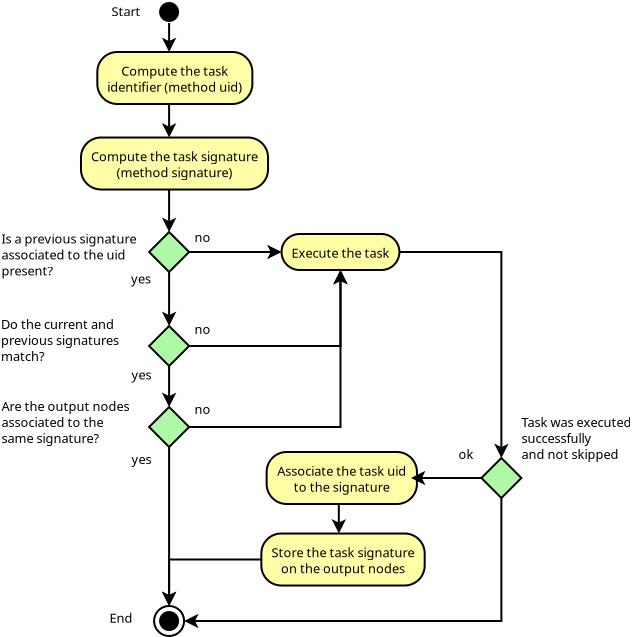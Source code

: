 <?xml version="1.0" encoding="UTF-8"?>
<dia:diagram xmlns:dia="http://www.lysator.liu.se/~alla/dia/">
  <dia:layer name="Fondo" visible="true" active="true">
	<dia:object type="UML - State Term" version="0" id="O0">
	  <dia:attribute name="obj_pos">
		<dia:point val="10.836,-1.35"/>
	  </dia:attribute>
	  <dia:attribute name="obj_bb">
		<dia:rectangle val="10.786,-1.4;11.886,-0.3"/>
	  </dia:attribute>
	  <dia:attribute name="meta">
		<dia:composite type="dict"/>
	  </dia:attribute>
	  <dia:attribute name="elem_corner">
		<dia:point val="10.836,-1.35"/>
	  </dia:attribute>
	  <dia:attribute name="elem_width">
		<dia:real val="1"/>
	  </dia:attribute>
	  <dia:attribute name="elem_height">
		<dia:real val="1"/>
	  </dia:attribute>
	  <dia:attribute name="line_colour">
		<dia:color val="#000000"/>
	  </dia:attribute>
	  <dia:attribute name="fill_colour">
		<dia:color val="#ffffff"/>
	  </dia:attribute>
	  <dia:attribute name="is_final">
		<dia:boolean val="false"/>
	  </dia:attribute>
	</dia:object>
	<dia:object type="UML - State Term" version="0" id="O1">
	  <dia:attribute name="obj_pos">
		<dia:point val="10.586,28.85"/>
	  </dia:attribute>
	  <dia:attribute name="obj_bb">
		<dia:rectangle val="10.536,28.8;12.136,30.4"/>
	  </dia:attribute>
	  <dia:attribute name="meta">
		<dia:composite type="dict"/>
	  </dia:attribute>
	  <dia:attribute name="elem_corner">
		<dia:point val="10.586,28.85"/>
	  </dia:attribute>
	  <dia:attribute name="elem_width">
		<dia:real val="1.5"/>
	  </dia:attribute>
	  <dia:attribute name="elem_height">
		<dia:real val="1.5"/>
	  </dia:attribute>
	  <dia:attribute name="line_colour">
		<dia:color val="#000000"/>
	  </dia:attribute>
	  <dia:attribute name="fill_colour">
		<dia:color val="#ffffff"/>
	  </dia:attribute>
	  <dia:attribute name="is_final">
		<dia:boolean val="true"/>
	  </dia:attribute>
	</dia:object>
	<dia:object type="UML - Activity" version="0" id="O2">
	  <dia:attribute name="obj_pos">
		<dia:point val="16.959,10.25"/>
	  </dia:attribute>
	  <dia:attribute name="obj_bb">
		<dia:rectangle val="16.909,10.2;22.734,12.1"/>
	  </dia:attribute>
	  <dia:attribute name="meta">
		<dia:composite type="dict"/>
	  </dia:attribute>
	  <dia:attribute name="elem_corner">
		<dia:point val="16.959,10.25"/>
	  </dia:attribute>
	  <dia:attribute name="elem_width">
		<dia:real val="5.725"/>
	  </dia:attribute>
	  <dia:attribute name="elem_height">
		<dia:real val="1.8"/>
	  </dia:attribute>
	  <dia:attribute name="line_colour">
		<dia:color val="#000000"/>
	  </dia:attribute>
	  <dia:attribute name="fill_colour">
		<dia:color val="#fffea6"/>
	  </dia:attribute>
	  <dia:attribute name="text">
		<dia:composite type="text">
		  <dia:attribute name="string">
			<dia:string>#Execute the task#</dia:string>
		  </dia:attribute>
		  <dia:attribute name="font">
			<dia:font family="sans" style="0" name="Helvetica"/>
		  </dia:attribute>
		  <dia:attribute name="height">
			<dia:real val="0.8"/>
		  </dia:attribute>
		  <dia:attribute name="pos">
			<dia:point val="19.822,11.33"/>
		  </dia:attribute>
		  <dia:attribute name="color">
			<dia:color val="#000000"/>
		  </dia:attribute>
		  <dia:attribute name="alignment">
			<dia:enum val="1"/>
		  </dia:attribute>
		</dia:composite>
	  </dia:attribute>
	</dia:object>
	<dia:object type="UML - Branch" version="0" id="O3">
	  <dia:attribute name="obj_pos">
		<dia:point val="10.336,10.15"/>
	  </dia:attribute>
	  <dia:attribute name="obj_bb">
		<dia:rectangle val="10.265,10.079;12.407,12.221"/>
	  </dia:attribute>
	  <dia:attribute name="meta">
		<dia:composite type="dict"/>
	  </dia:attribute>
	  <dia:attribute name="elem_corner">
		<dia:point val="10.336,10.15"/>
	  </dia:attribute>
	  <dia:attribute name="elem_width">
		<dia:real val="2"/>
	  </dia:attribute>
	  <dia:attribute name="elem_height">
		<dia:real val="2"/>
	  </dia:attribute>
	  <dia:attribute name="line_colour">
		<dia:color val="#000000"/>
	  </dia:attribute>
	  <dia:attribute name="fill_colour">
		<dia:color val="#aef9a5"/>
	  </dia:attribute>
	</dia:object>
	<dia:object type="Standard - Text" version="1" id="O4">
	  <dia:attribute name="obj_pos">
		<dia:point val="12.6,10.65"/>
	  </dia:attribute>
	  <dia:attribute name="obj_bb">
		<dia:rectangle val="12.6,10.07;13.31,10.787"/>
	  </dia:attribute>
	  <dia:attribute name="text">
		<dia:composite type="text">
		  <dia:attribute name="string">
			<dia:string>#no#</dia:string>
		  </dia:attribute>
		  <dia:attribute name="font">
			<dia:font family="sans" style="0" name="Helvetica"/>
		  </dia:attribute>
		  <dia:attribute name="height">
			<dia:real val="0.8"/>
		  </dia:attribute>
		  <dia:attribute name="pos">
			<dia:point val="12.6,10.65"/>
		  </dia:attribute>
		  <dia:attribute name="color">
			<dia:color val="#000000"/>
		  </dia:attribute>
		  <dia:attribute name="alignment">
			<dia:enum val="0"/>
		  </dia:attribute>
		</dia:composite>
	  </dia:attribute>
	  <dia:attribute name="valign">
		<dia:enum val="3"/>
	  </dia:attribute>
	</dia:object>
	<dia:object type="UML - Branch" version="0" id="O5">
	  <dia:attribute name="obj_pos">
		<dia:point val="10.336,14.85"/>
	  </dia:attribute>
	  <dia:attribute name="obj_bb">
		<dia:rectangle val="10.265,14.779;12.407,16.921"/>
	  </dia:attribute>
	  <dia:attribute name="meta">
		<dia:composite type="dict"/>
	  </dia:attribute>
	  <dia:attribute name="elem_corner">
		<dia:point val="10.336,14.85"/>
	  </dia:attribute>
	  <dia:attribute name="elem_width">
		<dia:real val="2"/>
	  </dia:attribute>
	  <dia:attribute name="elem_height">
		<dia:real val="2"/>
	  </dia:attribute>
	  <dia:attribute name="line_colour">
		<dia:color val="#000000"/>
	  </dia:attribute>
	  <dia:attribute name="fill_colour">
		<dia:color val="#aef9a5"/>
	  </dia:attribute>
	</dia:object>
	<dia:object type="Standard - Text" version="1" id="O6">
	  <dia:attribute name="obj_pos">
		<dia:point val="2.931,15"/>
	  </dia:attribute>
	  <dia:attribute name="obj_bb">
		<dia:rectangle val="2.931,14.42;8.471,16.738"/>
	  </dia:attribute>
	  <dia:attribute name="text">
		<dia:composite type="text">
		  <dia:attribute name="string">
			<dia:string>#Do the current and
previous signatures
match?#</dia:string>
		  </dia:attribute>
		  <dia:attribute name="font">
			<dia:font family="sans" style="0" name="Helvetica"/>
		  </dia:attribute>
		  <dia:attribute name="height">
			<dia:real val="0.8"/>
		  </dia:attribute>
		  <dia:attribute name="pos">
			<dia:point val="2.931,15"/>
		  </dia:attribute>
		  <dia:attribute name="color">
			<dia:color val="#000000"/>
		  </dia:attribute>
		  <dia:attribute name="alignment">
			<dia:enum val="0"/>
		  </dia:attribute>
		</dia:composite>
	  </dia:attribute>
	  <dia:attribute name="valign">
		<dia:enum val="3"/>
	  </dia:attribute>
	</dia:object>
	<dia:object type="Standard - Text" version="1" id="O7">
	  <dia:attribute name="obj_pos">
		<dia:point val="12.6,15.25"/>
	  </dia:attribute>
	  <dia:attribute name="obj_bb">
		<dia:rectangle val="12.6,14.67;13.31,15.387"/>
	  </dia:attribute>
	  <dia:attribute name="text">
		<dia:composite type="text">
		  <dia:attribute name="string">
			<dia:string>#no#</dia:string>
		  </dia:attribute>
		  <dia:attribute name="font">
			<dia:font family="sans" style="0" name="Helvetica"/>
		  </dia:attribute>
		  <dia:attribute name="height">
			<dia:real val="0.8"/>
		  </dia:attribute>
		  <dia:attribute name="pos">
			<dia:point val="12.6,15.25"/>
		  </dia:attribute>
		  <dia:attribute name="color">
			<dia:color val="#000000"/>
		  </dia:attribute>
		  <dia:attribute name="alignment">
			<dia:enum val="0"/>
		  </dia:attribute>
		</dia:composite>
	  </dia:attribute>
	  <dia:attribute name="valign">
		<dia:enum val="3"/>
	  </dia:attribute>
	</dia:object>
	<dia:object type="UML - Activity" version="0" id="O8">
	  <dia:attribute name="obj_pos">
		<dia:point val="16.213,21.15"/>
	  </dia:attribute>
	  <dia:attribute name="obj_bb">
		<dia:rectangle val="16.163,21.1;23.481,23.8"/>
	  </dia:attribute>
	  <dia:attribute name="meta">
		<dia:composite type="dict"/>
	  </dia:attribute>
	  <dia:attribute name="elem_corner">
		<dia:point val="16.213,21.15"/>
	  </dia:attribute>
	  <dia:attribute name="elem_width">
		<dia:real val="7.217"/>
	  </dia:attribute>
	  <dia:attribute name="elem_height">
		<dia:real val="2.6"/>
	  </dia:attribute>
	  <dia:attribute name="line_colour">
		<dia:color val="#000000"/>
	  </dia:attribute>
	  <dia:attribute name="fill_colour">
		<dia:color val="#fffea6"/>
	  </dia:attribute>
	  <dia:attribute name="text">
		<dia:composite type="text">
		  <dia:attribute name="string">
			<dia:string>#Associate the task uid
to the signature#</dia:string>
		  </dia:attribute>
		  <dia:attribute name="font">
			<dia:font family="sans" style="0" name="Helvetica"/>
		  </dia:attribute>
		  <dia:attribute name="height">
			<dia:real val="0.8"/>
		  </dia:attribute>
		  <dia:attribute name="pos">
			<dia:point val="19.822,22.23"/>
		  </dia:attribute>
		  <dia:attribute name="color">
			<dia:color val="#000000"/>
		  </dia:attribute>
		  <dia:attribute name="alignment">
			<dia:enum val="1"/>
		  </dia:attribute>
		</dia:composite>
	  </dia:attribute>
	</dia:object>
	<dia:object type="UML - Activity" version="0" id="O9">
	  <dia:attribute name="obj_pos">
		<dia:point val="7.747,1.15"/>
	  </dia:attribute>
	  <dia:attribute name="obj_bb">
		<dia:rectangle val="7.697,1.1;14.975,3.8"/>
	  </dia:attribute>
	  <dia:attribute name="meta">
		<dia:composite type="dict"/>
	  </dia:attribute>
	  <dia:attribute name="elem_corner">
		<dia:point val="7.747,1.15"/>
	  </dia:attribute>
	  <dia:attribute name="elem_width">
		<dia:real val="7.178"/>
	  </dia:attribute>
	  <dia:attribute name="elem_height">
		<dia:real val="2.6"/>
	  </dia:attribute>
	  <dia:attribute name="line_colour">
		<dia:color val="#000000"/>
	  </dia:attribute>
	  <dia:attribute name="fill_colour">
		<dia:color val="#fffea6"/>
	  </dia:attribute>
	  <dia:attribute name="text">
		<dia:composite type="text">
		  <dia:attribute name="string">
			<dia:string>#Compute the task
identifier (method uid)#</dia:string>
		  </dia:attribute>
		  <dia:attribute name="font">
			<dia:font family="sans" style="0" name="Helvetica"/>
		  </dia:attribute>
		  <dia:attribute name="height">
			<dia:real val="0.8"/>
		  </dia:attribute>
		  <dia:attribute name="pos">
			<dia:point val="11.336,2.23"/>
		  </dia:attribute>
		  <dia:attribute name="color">
			<dia:color val="#000000"/>
		  </dia:attribute>
		  <dia:attribute name="alignment">
			<dia:enum val="1"/>
		  </dia:attribute>
		</dia:composite>
	  </dia:attribute>
	</dia:object>
	<dia:object type="Standard - Text" version="1" id="O10">
	  <dia:attribute name="obj_pos">
		<dia:point val="28.95,19.9"/>
	  </dia:attribute>
	  <dia:attribute name="obj_bb">
		<dia:rectangle val="28.95,19.32;34.35,21.637"/>
	  </dia:attribute>
	  <dia:attribute name="text">
		<dia:composite type="text">
		  <dia:attribute name="string">
			<dia:string>#Task was executed
successfully
and not skipped#</dia:string>
		  </dia:attribute>
		  <dia:attribute name="font">
			<dia:font family="sans" style="0" name="Helvetica"/>
		  </dia:attribute>
		  <dia:attribute name="height">
			<dia:real val="0.8"/>
		  </dia:attribute>
		  <dia:attribute name="pos">
			<dia:point val="28.95,19.9"/>
		  </dia:attribute>
		  <dia:attribute name="color">
			<dia:color val="#000000"/>
		  </dia:attribute>
		  <dia:attribute name="alignment">
			<dia:enum val="0"/>
		  </dia:attribute>
		</dia:composite>
	  </dia:attribute>
	  <dia:attribute name="valign">
		<dia:enum val="3"/>
	  </dia:attribute>
	</dia:object>
	<dia:object type="UML - Branch" version="0" id="O11">
	  <dia:attribute name="obj_pos">
		<dia:point val="26.95,21.45"/>
	  </dia:attribute>
	  <dia:attribute name="obj_bb">
		<dia:rectangle val="26.879,21.379;29.021,23.521"/>
	  </dia:attribute>
	  <dia:attribute name="meta">
		<dia:composite type="dict"/>
	  </dia:attribute>
	  <dia:attribute name="elem_corner">
		<dia:point val="26.95,21.45"/>
	  </dia:attribute>
	  <dia:attribute name="elem_width">
		<dia:real val="2"/>
	  </dia:attribute>
	  <dia:attribute name="elem_height">
		<dia:real val="2"/>
	  </dia:attribute>
	  <dia:attribute name="line_colour">
		<dia:color val="#000000"/>
	  </dia:attribute>
	  <dia:attribute name="fill_colour">
		<dia:color val="#aef9a5"/>
	  </dia:attribute>
	</dia:object>
	<dia:object type="UML - Activity" version="0" id="O12">
	  <dia:attribute name="obj_pos">
		<dia:point val="6.93,5.425"/>
	  </dia:attribute>
	  <dia:attribute name="obj_bb">
		<dia:rectangle val="6.88,5.375;15.793,8.075"/>
	  </dia:attribute>
	  <dia:attribute name="meta">
		<dia:composite type="dict"/>
	  </dia:attribute>
	  <dia:attribute name="elem_corner">
		<dia:point val="6.93,5.425"/>
	  </dia:attribute>
	  <dia:attribute name="elem_width">
		<dia:real val="8.812"/>
	  </dia:attribute>
	  <dia:attribute name="elem_height">
		<dia:real val="2.6"/>
	  </dia:attribute>
	  <dia:attribute name="line_colour">
		<dia:color val="#000000"/>
	  </dia:attribute>
	  <dia:attribute name="fill_colour">
		<dia:color val="#fffea6"/>
	  </dia:attribute>
	  <dia:attribute name="text">
		<dia:composite type="text">
		  <dia:attribute name="string">
			<dia:string>#Compute the task signature
(method signature)#</dia:string>
		  </dia:attribute>
		  <dia:attribute name="font">
			<dia:font family="sans" style="0" name="Helvetica"/>
		  </dia:attribute>
		  <dia:attribute name="height">
			<dia:real val="0.8"/>
		  </dia:attribute>
		  <dia:attribute name="pos">
			<dia:point val="11.336,6.505"/>
		  </dia:attribute>
		  <dia:attribute name="color">
			<dia:color val="#000000"/>
		  </dia:attribute>
		  <dia:attribute name="alignment">
			<dia:enum val="1"/>
		  </dia:attribute>
		</dia:composite>
	  </dia:attribute>
	</dia:object>
	<dia:object type="Standard - Line" version="0" id="O13">
	  <dia:attribute name="obj_pos">
		<dia:point val="11.336,3.75"/>
	  </dia:attribute>
	  <dia:attribute name="obj_bb">
		<dia:rectangle val="10.974,3.7;11.698,5.537"/>
	  </dia:attribute>
	  <dia:attribute name="conn_endpoints">
		<dia:point val="11.336,3.75"/>
		<dia:point val="11.336,5.425"/>
	  </dia:attribute>
	  <dia:attribute name="numcp">
		<dia:int val="1"/>
	  </dia:attribute>
	  <dia:attribute name="end_arrow">
		<dia:enum val="22"/>
	  </dia:attribute>
	  <dia:attribute name="end_arrow_length">
		<dia:real val="0.5"/>
	  </dia:attribute>
	  <dia:attribute name="end_arrow_width">
		<dia:real val="0.5"/>
	  </dia:attribute>
	  <dia:connections>
		<dia:connection handle="0" to="O9" connection="6"/>
		<dia:connection handle="1" to="O12" connection="1"/>
	  </dia:connections>
	</dia:object>
	<dia:object type="Standard - Line" version="0" id="O14">
	  <dia:attribute name="obj_pos">
		<dia:point val="11.336,8.025"/>
	  </dia:attribute>
	  <dia:attribute name="obj_bb">
		<dia:rectangle val="10.974,7.975;11.698,10.262"/>
	  </dia:attribute>
	  <dia:attribute name="conn_endpoints">
		<dia:point val="11.336,8.025"/>
		<dia:point val="11.336,10.15"/>
	  </dia:attribute>
	  <dia:attribute name="numcp">
		<dia:int val="1"/>
	  </dia:attribute>
	  <dia:attribute name="end_arrow">
		<dia:enum val="22"/>
	  </dia:attribute>
	  <dia:attribute name="end_arrow_length">
		<dia:real val="0.5"/>
	  </dia:attribute>
	  <dia:attribute name="end_arrow_width">
		<dia:real val="0.5"/>
	  </dia:attribute>
	  <dia:connections>
		<dia:connection handle="0" to="O12" connection="6"/>
		<dia:connection handle="1" to="O3" connection="1"/>
	  </dia:connections>
	</dia:object>
	<dia:object type="Standard - Line" version="0" id="O15">
	  <dia:attribute name="obj_pos">
		<dia:point val="12.336,11.15"/>
	  </dia:attribute>
	  <dia:attribute name="obj_bb">
		<dia:rectangle val="12.286,10.788;17.071,11.512"/>
	  </dia:attribute>
	  <dia:attribute name="conn_endpoints">
		<dia:point val="12.336,11.15"/>
		<dia:point val="16.959,11.15"/>
	  </dia:attribute>
	  <dia:attribute name="numcp">
		<dia:int val="1"/>
	  </dia:attribute>
	  <dia:attribute name="end_arrow">
		<dia:enum val="22"/>
	  </dia:attribute>
	  <dia:attribute name="end_arrow_length">
		<dia:real val="0.5"/>
	  </dia:attribute>
	  <dia:attribute name="end_arrow_width">
		<dia:real val="0.5"/>
	  </dia:attribute>
	  <dia:connections>
		<dia:connection handle="0" to="O3" connection="2"/>
		<dia:connection handle="1" to="O2" connection="3"/>
	  </dia:connections>
	</dia:object>
	<dia:object type="Standard - Line" version="0" id="O16">
	  <dia:attribute name="obj_pos">
		<dia:point val="11.336,12.15"/>
	  </dia:attribute>
	  <dia:attribute name="obj_bb">
		<dia:rectangle val="10.974,12.1;11.698,14.962"/>
	  </dia:attribute>
	  <dia:attribute name="conn_endpoints">
		<dia:point val="11.336,12.15"/>
		<dia:point val="11.336,14.85"/>
	  </dia:attribute>
	  <dia:attribute name="numcp">
		<dia:int val="1"/>
	  </dia:attribute>
	  <dia:attribute name="end_arrow">
		<dia:enum val="22"/>
	  </dia:attribute>
	  <dia:attribute name="end_arrow_length">
		<dia:real val="0.5"/>
	  </dia:attribute>
	  <dia:attribute name="end_arrow_width">
		<dia:real val="0.5"/>
	  </dia:attribute>
	  <dia:connections>
		<dia:connection handle="0" to="O3" connection="3"/>
		<dia:connection handle="1" to="O5" connection="1"/>
	  </dia:connections>
	</dia:object>
	<dia:object type="Standard - ZigZagLine" version="1" id="O17">
	  <dia:attribute name="obj_pos">
		<dia:point val="12.336,15.85"/>
	  </dia:attribute>
	  <dia:attribute name="obj_bb">
		<dia:rectangle val="12.286,11.938;20.184,15.9"/>
	  </dia:attribute>
	  <dia:attribute name="orth_points">
		<dia:point val="12.336,15.85"/>
		<dia:point val="19.822,15.85"/>
		<dia:point val="19.822,12.05"/>
	  </dia:attribute>
	  <dia:attribute name="orth_orient">
		<dia:enum val="0"/>
		<dia:enum val="1"/>
	  </dia:attribute>
	  <dia:attribute name="autorouting">
		<dia:boolean val="true"/>
	  </dia:attribute>
	  <dia:attribute name="end_arrow">
		<dia:enum val="22"/>
	  </dia:attribute>
	  <dia:attribute name="end_arrow_length">
		<dia:real val="0.5"/>
	  </dia:attribute>
	  <dia:attribute name="end_arrow_width">
		<dia:real val="0.5"/>
	  </dia:attribute>
	  <dia:connections>
		<dia:connection handle="0" to="O5" connection="2"/>
		<dia:connection handle="1" to="O2" connection="6"/>
	  </dia:connections>
	</dia:object>
	<dia:object type="Standard - Text" version="1" id="O18">
	  <dia:attribute name="obj_pos">
		<dia:point val="2.95,10.725"/>
	  </dia:attribute>
	  <dia:attribute name="obj_bb">
		<dia:rectangle val="2.95,10.145;9.377,12.463"/>
	  </dia:attribute>
	  <dia:attribute name="text">
		<dia:composite type="text">
		  <dia:attribute name="string">
			<dia:string>#Is a previous signature
associated to the uid
present?#</dia:string>
		  </dia:attribute>
		  <dia:attribute name="font">
			<dia:font family="sans" style="0" name="Helvetica"/>
		  </dia:attribute>
		  <dia:attribute name="height">
			<dia:real val="0.8"/>
		  </dia:attribute>
		  <dia:attribute name="pos">
			<dia:point val="2.95,10.725"/>
		  </dia:attribute>
		  <dia:attribute name="color">
			<dia:color val="#000000"/>
		  </dia:attribute>
		  <dia:attribute name="alignment">
			<dia:enum val="0"/>
		  </dia:attribute>
		</dia:composite>
	  </dia:attribute>
	  <dia:attribute name="valign">
		<dia:enum val="3"/>
	  </dia:attribute>
	</dia:object>
	<dia:object type="UML - Branch" version="0" id="O19">
	  <dia:attribute name="obj_pos">
		<dia:point val="10.336,18.9"/>
	  </dia:attribute>
	  <dia:attribute name="obj_bb">
		<dia:rectangle val="10.265,18.829;12.407,20.971"/>
	  </dia:attribute>
	  <dia:attribute name="meta">
		<dia:composite type="dict"/>
	  </dia:attribute>
	  <dia:attribute name="elem_corner">
		<dia:point val="10.336,18.9"/>
	  </dia:attribute>
	  <dia:attribute name="elem_width">
		<dia:real val="2"/>
	  </dia:attribute>
	  <dia:attribute name="elem_height">
		<dia:real val="2"/>
	  </dia:attribute>
	  <dia:attribute name="line_colour">
		<dia:color val="#000000"/>
	  </dia:attribute>
	  <dia:attribute name="fill_colour">
		<dia:color val="#aef9a5"/>
	  </dia:attribute>
	</dia:object>
	<dia:object type="Standard - Line" version="0" id="O20">
	  <dia:attribute name="obj_pos">
		<dia:point val="11.336,16.85"/>
	  </dia:attribute>
	  <dia:attribute name="obj_bb">
		<dia:rectangle val="10.974,16.8;11.698,19.012"/>
	  </dia:attribute>
	  <dia:attribute name="conn_endpoints">
		<dia:point val="11.336,16.85"/>
		<dia:point val="11.336,18.9"/>
	  </dia:attribute>
	  <dia:attribute name="numcp">
		<dia:int val="1"/>
	  </dia:attribute>
	  <dia:attribute name="end_arrow">
		<dia:enum val="22"/>
	  </dia:attribute>
	  <dia:attribute name="end_arrow_length">
		<dia:real val="0.5"/>
	  </dia:attribute>
	  <dia:attribute name="end_arrow_width">
		<dia:real val="0.5"/>
	  </dia:attribute>
	  <dia:connections>
		<dia:connection handle="0" to="O5" connection="3"/>
		<dia:connection handle="1" to="O19" connection="1"/>
	  </dia:connections>
	</dia:object>
	<dia:object type="Standard - Text" version="1" id="O21">
	  <dia:attribute name="obj_pos">
		<dia:point val="2.95,19.1"/>
	  </dia:attribute>
	  <dia:attribute name="obj_bb">
		<dia:rectangle val="2.95,18.52;8.88,20.837"/>
	  </dia:attribute>
	  <dia:attribute name="text">
		<dia:composite type="text">
		  <dia:attribute name="string">
			<dia:string>#Are the output nodes
associated to the
same signature?#</dia:string>
		  </dia:attribute>
		  <dia:attribute name="font">
			<dia:font family="sans" style="0" name="Helvetica"/>
		  </dia:attribute>
		  <dia:attribute name="height">
			<dia:real val="0.8"/>
		  </dia:attribute>
		  <dia:attribute name="pos">
			<dia:point val="2.95,19.1"/>
		  </dia:attribute>
		  <dia:attribute name="color">
			<dia:color val="#000000"/>
		  </dia:attribute>
		  <dia:attribute name="alignment">
			<dia:enum val="0"/>
		  </dia:attribute>
		</dia:composite>
	  </dia:attribute>
	  <dia:attribute name="valign">
		<dia:enum val="3"/>
	  </dia:attribute>
	</dia:object>
	<dia:object type="Standard - ZigZagLine" version="1" id="O22">
	  <dia:attribute name="obj_pos">
		<dia:point val="27.95,23.45"/>
	  </dia:attribute>
	  <dia:attribute name="obj_bb">
		<dia:rectangle val="11.974,23.4;28,29.962"/>
	  </dia:attribute>
	  <dia:attribute name="orth_points">
		<dia:point val="27.95,23.45"/>
		<dia:point val="27.95,29.6"/>
		<dia:point val="12.086,29.6"/>
	  </dia:attribute>
	  <dia:attribute name="orth_orient">
		<dia:enum val="1"/>
		<dia:enum val="0"/>
	  </dia:attribute>
	  <dia:attribute name="autorouting">
		<dia:boolean val="true"/>
	  </dia:attribute>
	  <dia:attribute name="end_arrow">
		<dia:enum val="22"/>
	  </dia:attribute>
	  <dia:attribute name="end_arrow_length">
		<dia:real val="0.5"/>
	  </dia:attribute>
	  <dia:attribute name="end_arrow_width">
		<dia:real val="0.5"/>
	  </dia:attribute>
	  <dia:connections>
		<dia:connection handle="0" to="O11" connection="3"/>
		<dia:connection handle="1" to="O1" connection="4"/>
	  </dia:connections>
	</dia:object>
	<dia:object type="Standard - ZigZagLine" version="1" id="O23">
	  <dia:attribute name="obj_pos">
		<dia:point val="22.684,11.15"/>
	  </dia:attribute>
	  <dia:attribute name="obj_bb">
		<dia:rectangle val="22.634,11.1;28.312,21.562"/>
	  </dia:attribute>
	  <dia:attribute name="orth_points">
		<dia:point val="22.684,11.15"/>
		<dia:point val="27.95,11.15"/>
		<dia:point val="27.95,21.45"/>
	  </dia:attribute>
	  <dia:attribute name="orth_orient">
		<dia:enum val="0"/>
		<dia:enum val="1"/>
	  </dia:attribute>
	  <dia:attribute name="autorouting">
		<dia:boolean val="true"/>
	  </dia:attribute>
	  <dia:attribute name="end_arrow">
		<dia:enum val="22"/>
	  </dia:attribute>
	  <dia:attribute name="end_arrow_length">
		<dia:real val="0.5"/>
	  </dia:attribute>
	  <dia:attribute name="end_arrow_width">
		<dia:real val="0.5"/>
	  </dia:attribute>
	  <dia:connections>
		<dia:connection handle="0" to="O2" connection="4"/>
		<dia:connection handle="1" to="O11" connection="1"/>
	  </dia:connections>
	</dia:object>
	<dia:object type="Standard - ZigZagLine" version="1" id="O24">
	  <dia:attribute name="obj_pos">
		<dia:point val="12.336,19.9"/>
	  </dia:attribute>
	  <dia:attribute name="obj_bb">
		<dia:rectangle val="12.286,11.938;20.184,19.95"/>
	  </dia:attribute>
	  <dia:attribute name="orth_points">
		<dia:point val="12.336,19.9"/>
		<dia:point val="19.822,19.9"/>
		<dia:point val="19.822,12.05"/>
	  </dia:attribute>
	  <dia:attribute name="orth_orient">
		<dia:enum val="0"/>
		<dia:enum val="1"/>
	  </dia:attribute>
	  <dia:attribute name="autorouting">
		<dia:boolean val="true"/>
	  </dia:attribute>
	  <dia:attribute name="end_arrow">
		<dia:enum val="22"/>
	  </dia:attribute>
	  <dia:attribute name="end_arrow_length">
		<dia:real val="0.5"/>
	  </dia:attribute>
	  <dia:attribute name="end_arrow_width">
		<dia:real val="0.5"/>
	  </dia:attribute>
	  <dia:connections>
		<dia:connection handle="0" to="O19" connection="2"/>
		<dia:connection handle="1" to="O2" connection="6"/>
	  </dia:connections>
	</dia:object>
	<dia:object type="Standard - Text" version="1" id="O25">
	  <dia:attribute name="obj_pos">
		<dia:point val="12.6,19.25"/>
	  </dia:attribute>
	  <dia:attribute name="obj_bb">
		<dia:rectangle val="12.6,18.67;13.31,19.387"/>
	  </dia:attribute>
	  <dia:attribute name="text">
		<dia:composite type="text">
		  <dia:attribute name="string">
			<dia:string>#no#</dia:string>
		  </dia:attribute>
		  <dia:attribute name="font">
			<dia:font family="sans" style="0" name="Helvetica"/>
		  </dia:attribute>
		  <dia:attribute name="height">
			<dia:real val="0.8"/>
		  </dia:attribute>
		  <dia:attribute name="pos">
			<dia:point val="12.6,19.25"/>
		  </dia:attribute>
		  <dia:attribute name="color">
			<dia:color val="#000000"/>
		  </dia:attribute>
		  <dia:attribute name="alignment">
			<dia:enum val="0"/>
		  </dia:attribute>
		</dia:composite>
	  </dia:attribute>
	  <dia:attribute name="valign">
		<dia:enum val="3"/>
	  </dia:attribute>
	</dia:object>
	<dia:object type="Standard - Line" version="0" id="O26">
	  <dia:attribute name="obj_pos">
		<dia:point val="26.95,22.45"/>
	  </dia:attribute>
	  <dia:attribute name="obj_bb">
		<dia:rectangle val="23.319,22.088;27,22.812"/>
	  </dia:attribute>
	  <dia:attribute name="conn_endpoints">
		<dia:point val="26.95,22.45"/>
		<dia:point val="23.431,22.45"/>
	  </dia:attribute>
	  <dia:attribute name="numcp">
		<dia:int val="1"/>
	  </dia:attribute>
	  <dia:attribute name="end_arrow">
		<dia:enum val="22"/>
	  </dia:attribute>
	  <dia:attribute name="end_arrow_length">
		<dia:real val="0.5"/>
	  </dia:attribute>
	  <dia:attribute name="end_arrow_width">
		<dia:real val="0.5"/>
	  </dia:attribute>
	  <dia:connections>
		<dia:connection handle="0" to="O11" connection="0"/>
		<dia:connection handle="1" to="O8" connection="4"/>
	  </dia:connections>
	</dia:object>
	<dia:object type="Standard - Line" version="0" id="O27">
	  <dia:attribute name="obj_pos">
		<dia:point val="11.336,20.9"/>
	  </dia:attribute>
	  <dia:attribute name="obj_bb">
		<dia:rectangle val="10.974,20.85;11.698,28.962"/>
	  </dia:attribute>
	  <dia:attribute name="conn_endpoints">
		<dia:point val="11.336,20.9"/>
		<dia:point val="11.336,28.85"/>
	  </dia:attribute>
	  <dia:attribute name="numcp">
		<dia:int val="1"/>
	  </dia:attribute>
	  <dia:attribute name="end_arrow">
		<dia:enum val="22"/>
	  </dia:attribute>
	  <dia:attribute name="end_arrow_length">
		<dia:real val="0.5"/>
	  </dia:attribute>
	  <dia:attribute name="end_arrow_width">
		<dia:real val="0.5"/>
	  </dia:attribute>
	  <dia:connections>
		<dia:connection handle="0" to="O19" connection="3"/>
		<dia:connection handle="1" to="O1" connection="1"/>
	  </dia:connections>
	</dia:object>
	<dia:object type="Standard - Line" version="0" id="O28">
	  <dia:attribute name="obj_pos">
		<dia:point val="11.336,-0.301"/>
	  </dia:attribute>
	  <dia:attribute name="obj_bb">
		<dia:rectangle val="10.974,-0.351;11.698,1.262"/>
	  </dia:attribute>
	  <dia:attribute name="conn_endpoints">
		<dia:point val="11.336,-0.301"/>
		<dia:point val="11.336,1.15"/>
	  </dia:attribute>
	  <dia:attribute name="numcp">
		<dia:int val="1"/>
	  </dia:attribute>
	  <dia:attribute name="end_arrow">
		<dia:enum val="22"/>
	  </dia:attribute>
	  <dia:attribute name="end_arrow_length">
		<dia:real val="0.5"/>
	  </dia:attribute>
	  <dia:attribute name="end_arrow_width">
		<dia:real val="0.5"/>
	  </dia:attribute>
	  <dia:connections>
		<dia:connection handle="0" to="O0" connection="8"/>
		<dia:connection handle="1" to="O9" connection="1"/>
	  </dia:connections>
	</dia:object>
	<dia:object type="UML - Activity" version="0" id="O29">
	  <dia:attribute name="obj_pos">
		<dia:point val="15.948,25.225"/>
	  </dia:attribute>
	  <dia:attribute name="obj_bb">
		<dia:rectangle val="15.898,25.175;23.746,27.875"/>
	  </dia:attribute>
	  <dia:attribute name="meta">
		<dia:composite type="dict"/>
	  </dia:attribute>
	  <dia:attribute name="elem_corner">
		<dia:point val="15.948,25.225"/>
	  </dia:attribute>
	  <dia:attribute name="elem_width">
		<dia:real val="7.747"/>
	  </dia:attribute>
	  <dia:attribute name="elem_height">
		<dia:real val="2.6"/>
	  </dia:attribute>
	  <dia:attribute name="line_colour">
		<dia:color val="#000000"/>
	  </dia:attribute>
	  <dia:attribute name="fill_colour">
		<dia:color val="#fffea6"/>
	  </dia:attribute>
	  <dia:attribute name="text">
		<dia:composite type="text">
		  <dia:attribute name="string">
			<dia:string>#Store the task signature
on the output nodes#</dia:string>
		  </dia:attribute>
		  <dia:attribute name="font">
			<dia:font family="sans" style="0" name="Helvetica"/>
		  </dia:attribute>
		  <dia:attribute name="height">
			<dia:real val="0.8"/>
		  </dia:attribute>
		  <dia:attribute name="pos">
			<dia:point val="19.822,26.305"/>
		  </dia:attribute>
		  <dia:attribute name="color">
			<dia:color val="#000000"/>
		  </dia:attribute>
		  <dia:attribute name="alignment">
			<dia:enum val="1"/>
		  </dia:attribute>
		</dia:composite>
	  </dia:attribute>
	</dia:object>
	<dia:object type="Standard - Line" version="0" id="O30">
	  <dia:attribute name="obj_pos">
		<dia:point val="19.822,23.75"/>
	  </dia:attribute>
	  <dia:attribute name="obj_bb">
		<dia:rectangle val="19.46,23.7;20.184,25.337"/>
	  </dia:attribute>
	  <dia:attribute name="conn_endpoints">
		<dia:point val="19.822,23.75"/>
		<dia:point val="19.822,25.225"/>
	  </dia:attribute>
	  <dia:attribute name="numcp">
		<dia:int val="1"/>
	  </dia:attribute>
	  <dia:attribute name="end_arrow">
		<dia:enum val="22"/>
	  </dia:attribute>
	  <dia:attribute name="end_arrow_length">
		<dia:real val="0.5"/>
	  </dia:attribute>
	  <dia:attribute name="end_arrow_width">
		<dia:real val="0.5"/>
	  </dia:attribute>
	  <dia:connections>
		<dia:connection handle="0" to="O8" connection="6"/>
		<dia:connection handle="1" to="O29" connection="1"/>
	  </dia:connections>
	</dia:object>
	<dia:object type="Standard - ZigZagLine" version="1" id="O31">
	  <dia:attribute name="obj_pos">
		<dia:point val="15.948,26.525"/>
	  </dia:attribute>
	  <dia:attribute name="obj_bb">
		<dia:rectangle val="10.974,26.475;15.998,28.962"/>
	  </dia:attribute>
	  <dia:attribute name="orth_points">
		<dia:point val="15.948,26.525"/>
		<dia:point val="11.336,26.525"/>
		<dia:point val="11.336,28.85"/>
	  </dia:attribute>
	  <dia:attribute name="orth_orient">
		<dia:enum val="0"/>
		<dia:enum val="1"/>
	  </dia:attribute>
	  <dia:attribute name="autorouting">
		<dia:boolean val="true"/>
	  </dia:attribute>
	  <dia:attribute name="end_arrow">
		<dia:enum val="22"/>
	  </dia:attribute>
	  <dia:attribute name="end_arrow_length">
		<dia:real val="0.5"/>
	  </dia:attribute>
	  <dia:attribute name="end_arrow_width">
		<dia:real val="0.5"/>
	  </dia:attribute>
	  <dia:connections>
		<dia:connection handle="0" to="O29" connection="3"/>
		<dia:connection handle="1" to="O1" connection="1"/>
	  </dia:connections>
	</dia:object>
	<dia:object type="Standard - Text" version="1" id="O32">
	  <dia:attribute name="obj_pos">
		<dia:point val="9.431,12.72"/>
	  </dia:attribute>
	  <dia:attribute name="obj_bb">
		<dia:rectangle val="9.431,12.14;10.426,12.857"/>
	  </dia:attribute>
	  <dia:attribute name="text">
		<dia:composite type="text">
		  <dia:attribute name="string">
			<dia:string>#yes#</dia:string>
		  </dia:attribute>
		  <dia:attribute name="font">
			<dia:font family="sans" style="0" name="Helvetica"/>
		  </dia:attribute>
		  <dia:attribute name="height">
			<dia:real val="0.8"/>
		  </dia:attribute>
		  <dia:attribute name="pos">
			<dia:point val="9.431,12.72"/>
		  </dia:attribute>
		  <dia:attribute name="color">
			<dia:color val="#000000"/>
		  </dia:attribute>
		  <dia:attribute name="alignment">
			<dia:enum val="0"/>
		  </dia:attribute>
		</dia:composite>
	  </dia:attribute>
	  <dia:attribute name="valign">
		<dia:enum val="3"/>
	  </dia:attribute>
	</dia:object>
	<dia:object type="Standard - Text" version="1" id="O33">
	  <dia:attribute name="obj_pos">
		<dia:point val="9.45,17.52"/>
	  </dia:attribute>
	  <dia:attribute name="obj_bb">
		<dia:rectangle val="9.45,16.94;10.445,17.657"/>
	  </dia:attribute>
	  <dia:attribute name="text">
		<dia:composite type="text">
		  <dia:attribute name="string">
			<dia:string>#yes#</dia:string>
		  </dia:attribute>
		  <dia:attribute name="font">
			<dia:font family="sans" style="0" name="Helvetica"/>
		  </dia:attribute>
		  <dia:attribute name="height">
			<dia:real val="0.8"/>
		  </dia:attribute>
		  <dia:attribute name="pos">
			<dia:point val="9.45,17.52"/>
		  </dia:attribute>
		  <dia:attribute name="color">
			<dia:color val="#000000"/>
		  </dia:attribute>
		  <dia:attribute name="alignment">
			<dia:enum val="0"/>
		  </dia:attribute>
		</dia:composite>
	  </dia:attribute>
	  <dia:attribute name="valign">
		<dia:enum val="3"/>
	  </dia:attribute>
	</dia:object>
	<dia:object type="Standard - Text" version="1" id="O34">
	  <dia:attribute name="obj_pos">
		<dia:point val="9.45,21.745"/>
	  </dia:attribute>
	  <dia:attribute name="obj_bb">
		<dia:rectangle val="9.45,21.165;10.445,21.883"/>
	  </dia:attribute>
	  <dia:attribute name="text">
		<dia:composite type="text">
		  <dia:attribute name="string">
			<dia:string>#yes#</dia:string>
		  </dia:attribute>
		  <dia:attribute name="font">
			<dia:font family="sans" style="0" name="Helvetica"/>
		  </dia:attribute>
		  <dia:attribute name="height">
			<dia:real val="0.8"/>
		  </dia:attribute>
		  <dia:attribute name="pos">
			<dia:point val="9.45,21.745"/>
		  </dia:attribute>
		  <dia:attribute name="color">
			<dia:color val="#000000"/>
		  </dia:attribute>
		  <dia:attribute name="alignment">
			<dia:enum val="0"/>
		  </dia:attribute>
		</dia:composite>
	  </dia:attribute>
	  <dia:attribute name="valign">
		<dia:enum val="3"/>
	  </dia:attribute>
	</dia:object>
	<dia:object type="Standard - Text" version="1" id="O35">
	  <dia:attribute name="obj_pos">
		<dia:point val="25.8,21.5"/>
	  </dia:attribute>
	  <dia:attribute name="obj_bb">
		<dia:rectangle val="25.8,20.92;26.475,21.637"/>
	  </dia:attribute>
	  <dia:attribute name="text">
		<dia:composite type="text">
		  <dia:attribute name="string">
			<dia:string>#ok#</dia:string>
		  </dia:attribute>
		  <dia:attribute name="font">
			<dia:font family="sans" style="0" name="Helvetica"/>
		  </dia:attribute>
		  <dia:attribute name="height">
			<dia:real val="0.8"/>
		  </dia:attribute>
		  <dia:attribute name="pos">
			<dia:point val="25.8,21.5"/>
		  </dia:attribute>
		  <dia:attribute name="color">
			<dia:color val="#000000"/>
		  </dia:attribute>
		  <dia:attribute name="alignment">
			<dia:enum val="0"/>
		  </dia:attribute>
		</dia:composite>
	  </dia:attribute>
	  <dia:attribute name="valign">
		<dia:enum val="3"/>
	  </dia:attribute>
	</dia:object>
	<dia:object type="Standard - Text" version="1" id="O36">
	  <dia:attribute name="obj_pos">
		<dia:point val="8.45,-0.637"/>
	  </dia:attribute>
	  <dia:attribute name="obj_bb">
		<dia:rectangle val="8.45,-1.218;9.8,-0.5"/>
	  </dia:attribute>
	  <dia:attribute name="text">
		<dia:composite type="text">
		  <dia:attribute name="string">
			<dia:string>#Start#</dia:string>
		  </dia:attribute>
		  <dia:attribute name="font">
			<dia:font family="sans" style="0" name="Helvetica"/>
		  </dia:attribute>
		  <dia:attribute name="height">
			<dia:real val="0.8"/>
		  </dia:attribute>
		  <dia:attribute name="pos">
			<dia:point val="8.45,-0.637"/>
		  </dia:attribute>
		  <dia:attribute name="color">
			<dia:color val="#000000"/>
		  </dia:attribute>
		  <dia:attribute name="alignment">
			<dia:enum val="0"/>
		  </dia:attribute>
		</dia:composite>
	  </dia:attribute>
	  <dia:attribute name="valign">
		<dia:enum val="3"/>
	  </dia:attribute>
	</dia:object>
	<dia:object type="Standard - Text" version="1" id="O37">
	  <dia:attribute name="obj_pos">
		<dia:point val="8.35,29.688"/>
	  </dia:attribute>
	  <dia:attribute name="obj_bb">
		<dia:rectangle val="8.35,29.108;9.488,29.825"/>
	  </dia:attribute>
	  <dia:attribute name="text">
		<dia:composite type="text">
		  <dia:attribute name="string">
			<dia:string>#End#</dia:string>
		  </dia:attribute>
		  <dia:attribute name="font">
			<dia:font family="sans" style="0" name="Helvetica"/>
		  </dia:attribute>
		  <dia:attribute name="height">
			<dia:real val="0.8"/>
		  </dia:attribute>
		  <dia:attribute name="pos">
			<dia:point val="8.35,29.688"/>
		  </dia:attribute>
		  <dia:attribute name="color">
			<dia:color val="#000000"/>
		  </dia:attribute>
		  <dia:attribute name="alignment">
			<dia:enum val="0"/>
		  </dia:attribute>
		</dia:composite>
	  </dia:attribute>
	  <dia:attribute name="valign">
		<dia:enum val="3"/>
	  </dia:attribute>
	</dia:object>
  </dia:layer>
</dia:diagram>

